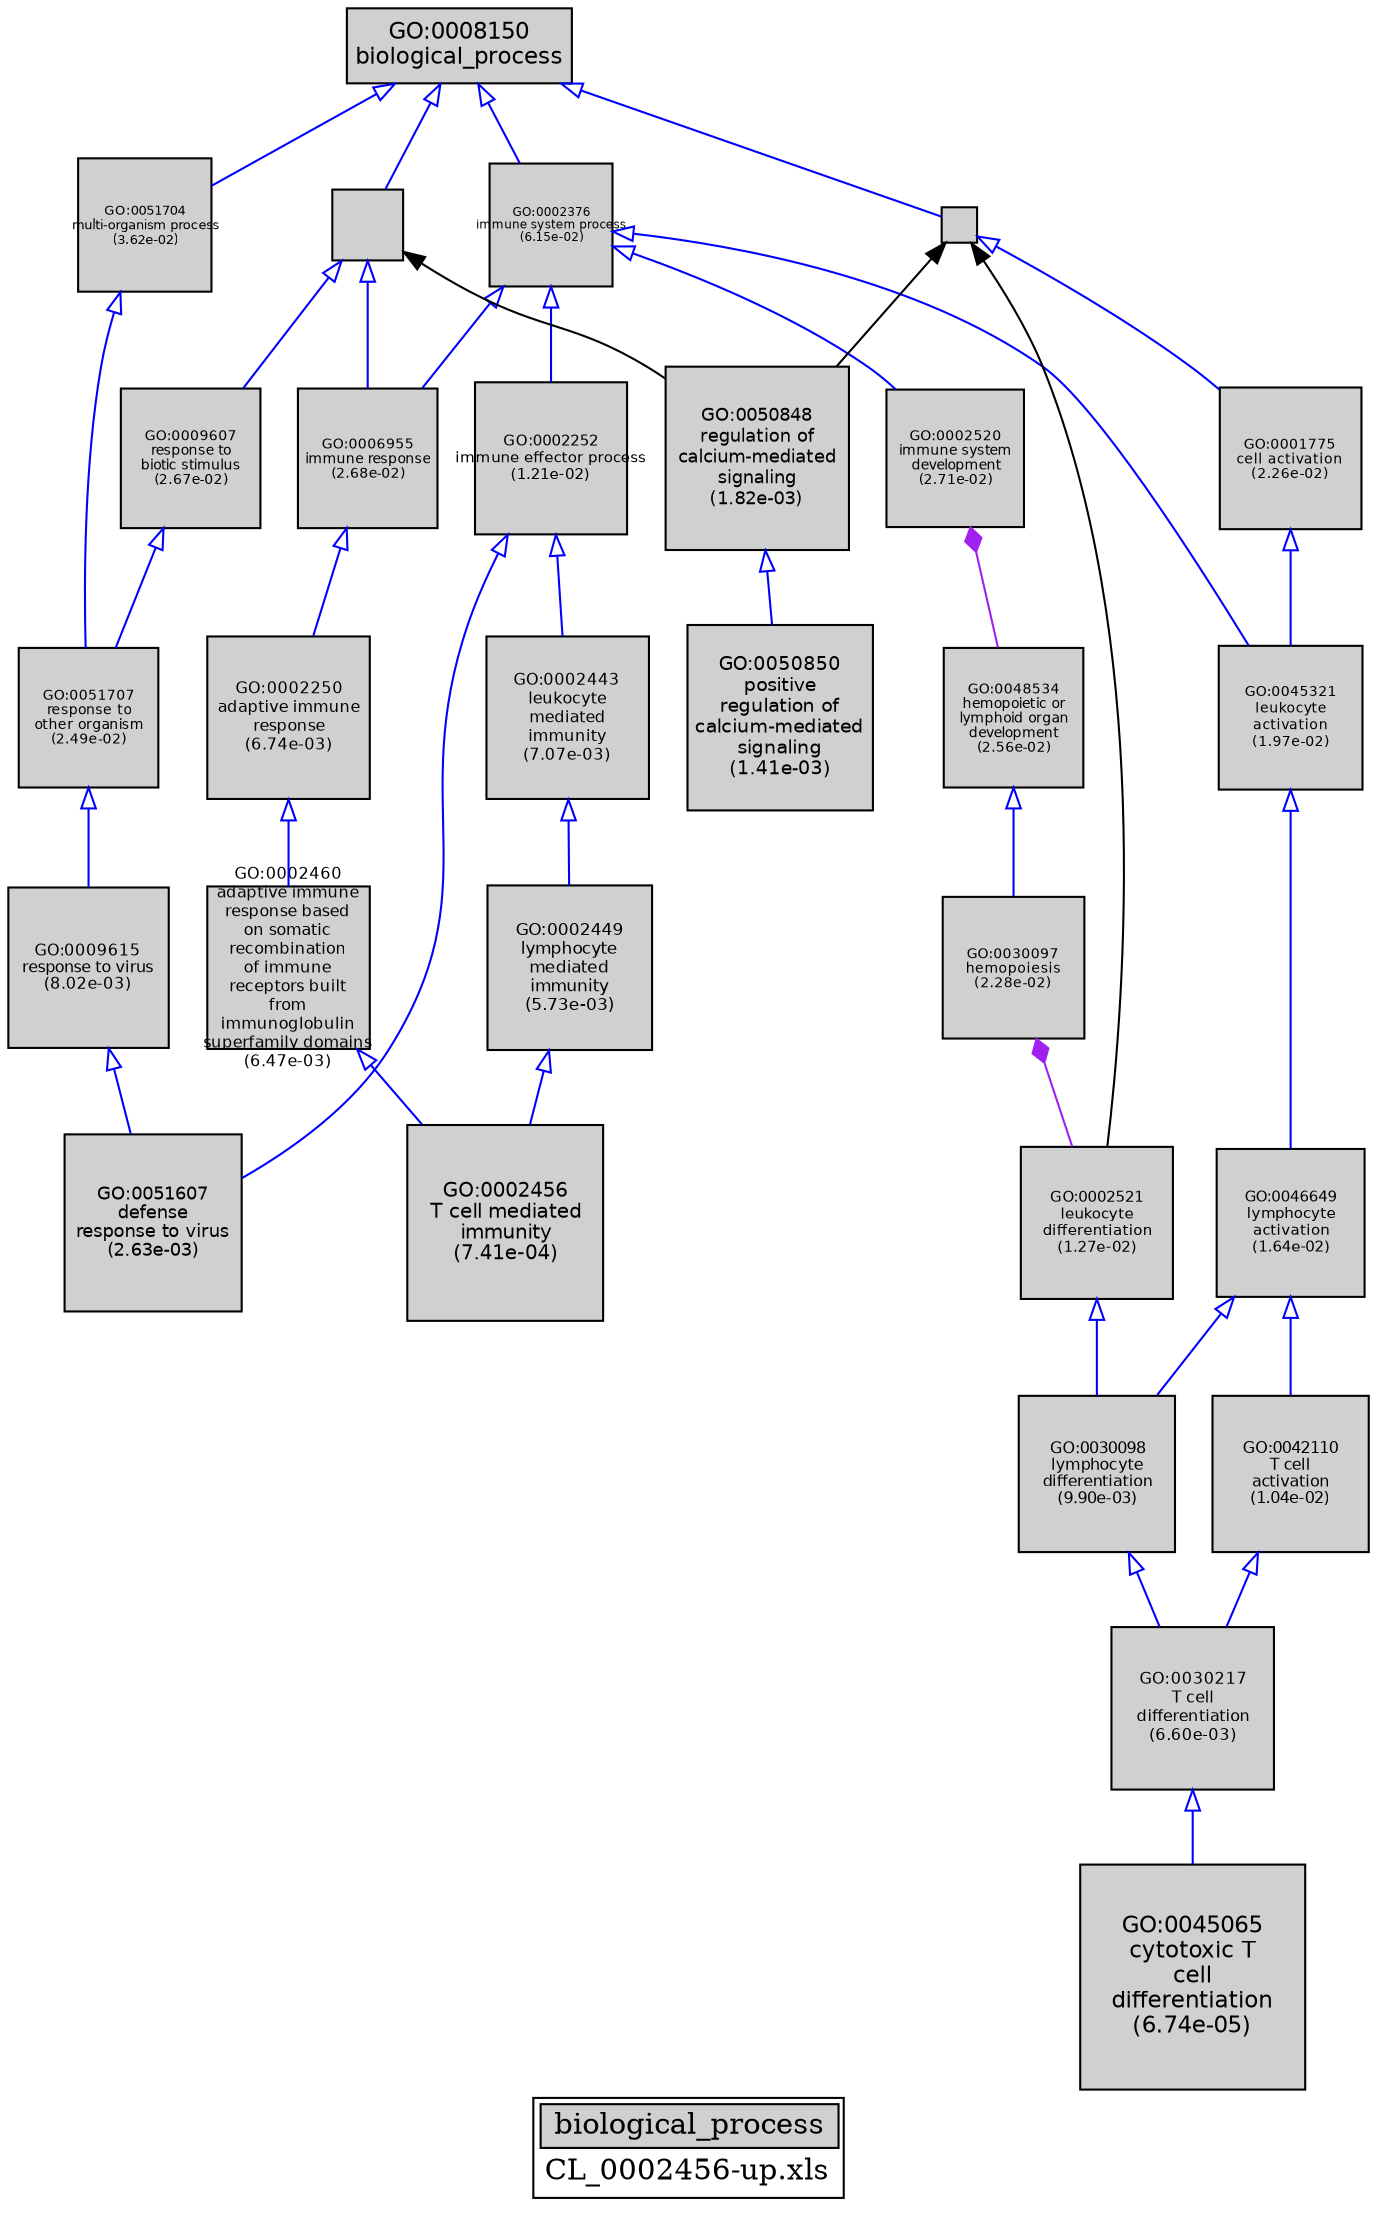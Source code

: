 digraph "biological_process" {
graph [ bgcolor = "#FFFFFF", label = <<TABLE COLOR="black" BGCOLOR="white"><TR><TD COLSPAN="2" BGCOLOR="#D0D0D0"><FONT COLOR="black">biological_process</FONT></TD></TR><TR><TD BORDER="0">CL_0002456-up.xls</TD></TR></TABLE>> ];
node [ fontname = "Helvetica" ];

subgraph "nodes" {

node [ style = "filled", fixedsize = "true", width = 1, shape = "box", fontsize = 9, fillcolor = "#D0D0D0", fontcolor = "black", color = "black" ];

"GO:0002456" [ URL = "#GO:0002456", label = <<TABLE BORDER="0"><TR><TD>GO:0002456<BR/>T cell mediated<BR/>immunity<BR/>(7.41e-04)</TD></TR></TABLE>>, width = 1.30030420719, shape = "box", fontsize = 9.36219029179, height = 1.30030420719 ];
"GO:0009607" [ URL = "#GO:0009607", label = <<TABLE BORDER="0"><TR><TD>GO:0009607<BR/>response to<BR/>biotic stimulus<BR/>(2.67e-02)</TD></TR></TABLE>>, width = 0.924707974473, shape = "box", fontsize = 6.65789741621, height = 0.924707974473 ];
"GO:0051707" [ URL = "#GO:0051707", label = <<TABLE BORDER="0"><TR><TD>GO:0051707<BR/>response to<BR/>other organism<BR/>(2.49e-02)</TD></TR></TABLE>>, width = 0.933570263866, shape = "box", fontsize = 6.72170589983, height = 0.933570263866 ];
"GO:0051607" [ URL = "#GO:0051607", label = <<TABLE BORDER="0"><TR><TD>GO:0051607<BR/>defense<BR/>response to virus<BR/>(2.63e-03)</TD></TR></TABLE>>, width = 1.18136666059, shape = "box", fontsize = 8.50583995622, height = 1.18136666059 ];
"GO:0048534" [ URL = "#GO:0048534", label = <<TABLE BORDER="0"><TR><TD>GO:0048534<BR/>hemopoietic or<BR/>lymphoid organ<BR/>development<BR/>(2.56e-02)</TD></TR></TABLE>>, width = 0.929894099554, shape = "box", fontsize = 6.69523751679, height = 0.929894099554 ];
"GO:0030097" [ URL = "#GO:0030097", label = <<TABLE BORDER="0"><TR><TD>GO:0030097<BR/>hemopoiesis<BR/>(2.28e-02)</TD></TR></TABLE>>, width = 0.944102054756, shape = "box", fontsize = 6.79753479425, height = 0.944102054756 ];
"GO:0002250" [ URL = "#GO:0002250", label = <<TABLE BORDER="0"><TR><TD>GO:0002250<BR/>adaptive immune<BR/>response<BR/>(6.74e-03)</TD></TR></TABLE>>, width = 1.08445207531, shape = "box", fontsize = 7.80805494222, height = 1.08445207531 ];
"GO:0030217" [ URL = "#GO:0030217", label = <<TABLE BORDER="0"><TR><TD>GO:0030217<BR/>T cell<BR/>differentiation<BR/>(6.60e-03)</TD></TR></TABLE>>, width = 1.08662217064, shape = "box", fontsize = 7.82367962862, height = 1.08662217064 ];
"GO:0006955" [ URL = "#GO:0006955", label = <<TABLE BORDER="0"><TR><TD>GO:0006955<BR/>immune response<BR/>(2.68e-02)</TD></TR></TABLE>>, width = 0.924389891034, shape = "box", fontsize = 6.65560721545, height = 0.924389891034 ];
"GO:0002252" [ URL = "#GO:0002252", label = <<TABLE BORDER="0"><TR><TD>GO:0002252<BR/>immune effector process<BR/>(1.21e-02)</TD></TR></TABLE>>, width = 1.01993078968, shape = "box", fontsize = 7.34350168573, height = 1.01993078968 ];
"GO:0046649" [ URL = "#GO:0046649", label = <<TABLE BORDER="0"><TR><TD>GO:0046649<BR/>lymphocyte<BR/>activation<BR/>(1.64e-02)</TD></TR></TABLE>>, width = 0.984364126822, shape = "box", fontsize = 7.08742171312, height = 0.984364126822 ];
"GO:0030098" [ URL = "#GO:0030098", label = <<TABLE BORDER="0"><TR><TD>GO:0030098<BR/>lymphocyte<BR/>differentiation<BR/>(9.90e-03)</TD></TR></TABLE>>, width = 1.04220436192, shape = "box", fontsize = 7.50387140579, height = 1.04220436192 ];
"GO:0045065" [ URL = "#GO:0045065", label = <<TABLE BORDER="0"><TR><TD>GO:0045065<BR/>cytotoxic T<BR/>cell<BR/>differentiation<BR/>(6.74e-05)</TD></TR></TABLE>>, width = 1.5, shape = "box", fontsize = 10.8, height = 1.5 ];
"GO:0002449" [ URL = "#GO:0002449", label = <<TABLE BORDER="0"><TR><TD>GO:0002449<BR/>lymphocyte<BR/>mediated<BR/>immunity<BR/>(5.73e-03)</TD></TR></TABLE>>, width = 1.10178811909, shape = "box", fontsize = 7.93287445741, height = 1.10178811909 ];
"GO:0050848" [ URL = "#GO:0050848", label = <<TABLE BORDER="0"><TR><TD>GO:0050848<BR/>regulation of<BR/>calcium-mediated<BR/>signaling<BR/>(1.82e-03)</TD></TR></TABLE>>, width = 1.21712104595, shape = "box", fontsize = 8.76327153087, height = 1.21712104595 ];
"GO:0002376" [ URL = "#GO:0002376", label = <<TABLE BORDER="0"><TR><TD>GO:0002376<BR/>immune system process<BR/>(6.15e-02)</TD></TR></TABLE>>, width = 0.812733966998, shape = "box", fontsize = 5.85168456239, height = 0.812733966998 ];
"GO:0050896" [ URL = "#GO:0050896", label = "", width = 0.470444462348, shape = "box", height = 0.470444462348 ];
"GO:0009987" [ URL = "#GO:0009987", label = "", width = 0.235601081895, shape = "box", height = 0.235601081895 ];
"GO:0002520" [ URL = "#GO:0002520", label = <<TABLE BORDER="0"><TR><TD>GO:0002520<BR/>immune system<BR/>development<BR/>(2.71e-02)</TD></TR></TABLE>>, width = 0.922809775055, shape = "box", fontsize = 6.6442303804, height = 0.922809775055 ];
"GO:0002521" [ URL = "#GO:0002521", label = <<TABLE BORDER="0"><TR><TD>GO:0002521<BR/>leukocyte<BR/>differentiation<BR/>(1.27e-02)</TD></TR></TABLE>>, width = 1.01430691364, shape = "box", fontsize = 7.30300977818, height = 1.01430691364 ];
"GO:0051704" [ URL = "#GO:0051704", label = <<TABLE BORDER="0"><TR><TD>GO:0051704<BR/>multi-organism process<BR/>(3.62e-02)</TD></TR></TABLE>>, width = 0.885467877781, shape = "box", fontsize = 6.37536872002, height = 0.885467877781 ];
"GO:0002460" [ URL = "#GO:0002460", label = <<TABLE BORDER="0"><TR><TD>GO:0002460<BR/>adaptive immune<BR/>response based<BR/>on somatic<BR/>recombination<BR/>of immune<BR/>receptors built<BR/>from<BR/>immunoglobulin<BR/>superfamily domains<BR/>(6.47e-03)</TD></TR></TABLE>>, width = 1.08883255356, shape = "box", fontsize = 7.83959438562, height = 1.08883255356 ];
"GO:0002443" [ URL = "#GO:0002443", label = <<TABLE BORDER="0"><TR><TD>GO:0002443<BR/>leukocyte<BR/>mediated<BR/>immunity<BR/>(7.07e-03)</TD></TR></TABLE>>, width = 1.07919323324, shape = "box", fontsize = 7.77019127931, height = 1.07919323324 ];
"GO:0050850" [ URL = "#GO:0050850", label = <<TABLE BORDER="0"><TR><TD>GO:0050850<BR/>positive<BR/>regulation of<BR/>calcium-mediated<BR/>signaling<BR/>(1.41e-03)</TD></TR></TABLE>>, width = 1.24096423777, shape = "box", fontsize = 8.93494251192, height = 1.24096423777 ];
"GO:0008150" [ URL = "#GO:0008150", label = <<TABLE BORDER="0"><TR><TD>GO:0008150<BR/>biological_process</TD></TR></TABLE>>, width = 1.5, shape = "box", fontsize = 10.8 ];
"GO:0045321" [ URL = "#GO:0045321", label = <<TABLE BORDER="0"><TR><TD>GO:0045321<BR/>leukocyte<BR/>activation<BR/>(1.97e-02)</TD></TR></TABLE>>, width = 0.96194431544, shape = "box", fontsize = 6.92599907117, height = 0.96194431544 ];
"GO:0001775" [ URL = "#GO:0001775", label = <<TABLE BORDER="0"><TR><TD>GO:0001775<BR/>cell activation<BR/>(2.26e-02)</TD></TR></TABLE>>, width = 0.94519927301, shape = "box", fontsize = 6.80543476567, height = 0.94519927301 ];
"GO:0009615" [ URL = "#GO:0009615", label = <<TABLE BORDER="0"><TR><TD>GO:0009615<BR/>response to virus<BR/>(8.02e-03)</TD></TR></TABLE>>, width = 1.06558385718, shape = "box", fontsize = 7.67220377171, height = 1.06558385718 ];
"GO:0042110" [ URL = "#GO:0042110", label = <<TABLE BORDER="0"><TR><TD>GO:0042110<BR/>T cell<BR/>activation<BR/>(1.04e-02)</TD></TR></TABLE>>, width = 1.03698653819, shape = "box", fontsize = 7.46630307499, height = 1.03698653819 ];
}
subgraph "edges" {


edge [ dir = "back", weight = 1 ];
subgraph "regulates" {


edge [ color = "cyan", arrowtail = "none" ];
subgraph "positive" {


edge [ color = "green", arrowtail = "vee" ];
}
subgraph "negative" {


edge [ color = "red", arrowtail = "tee" ];
}
}
subgraph "part_of" {


edge [ color = "purple", arrowtail = "diamond", weight = 2.5 ];
"GO:0002520" -> "GO:0048534";
"GO:0030097" -> "GO:0002521";
}
subgraph "is_a" {


edge [ color = "blue", arrowtail = "empty", weight = 5.0 ];
"GO:0002376" -> "GO:0045321";
"GO:0008150" -> "GO:0009987";
"GO:0008150" -> "GO:0051704";
"GO:0048534" -> "GO:0030097";
"GO:0002252" -> "GO:0051607";
"GO:0009607" -> "GO:0051707";
"GO:0050848" -> "GO:0050850";
"GO:0051707" -> "GO:0009615";
"GO:0046649" -> "GO:0042110";
"GO:0030098" -> "GO:0030217";
"GO:0002443" -> "GO:0002449";
"GO:0009615" -> "GO:0051607";
"GO:0009987" -> "GO:0001775";
"GO:0050896" -> "GO:0006955";
"GO:0030217" -> "GO:0045065";
"GO:0006955" -> "GO:0002250";
"GO:0042110" -> "GO:0030217";
"GO:0050896" -> "GO:0009607";
"GO:0002460" -> "GO:0002456";
"GO:0046649" -> "GO:0030098";
"GO:0051704" -> "GO:0051707";
"GO:0002376" -> "GO:0002252";
"GO:0008150" -> "GO:0050896";
"GO:0002252" -> "GO:0002443";
"GO:0002376" -> "GO:0002520";
"GO:0045321" -> "GO:0046649";
"GO:0001775" -> "GO:0045321";
"GO:0002521" -> "GO:0030098";
"GO:0002449" -> "GO:0002456";
"GO:0002376" -> "GO:0006955";
"GO:0002250" -> "GO:0002460";
"GO:0008150" -> "GO:0002376";
}
"GO:0050896" -> "GO:0050848";
"GO:0009987" -> "GO:0050848";
"GO:0009987" -> "GO:0002521";
}
}
